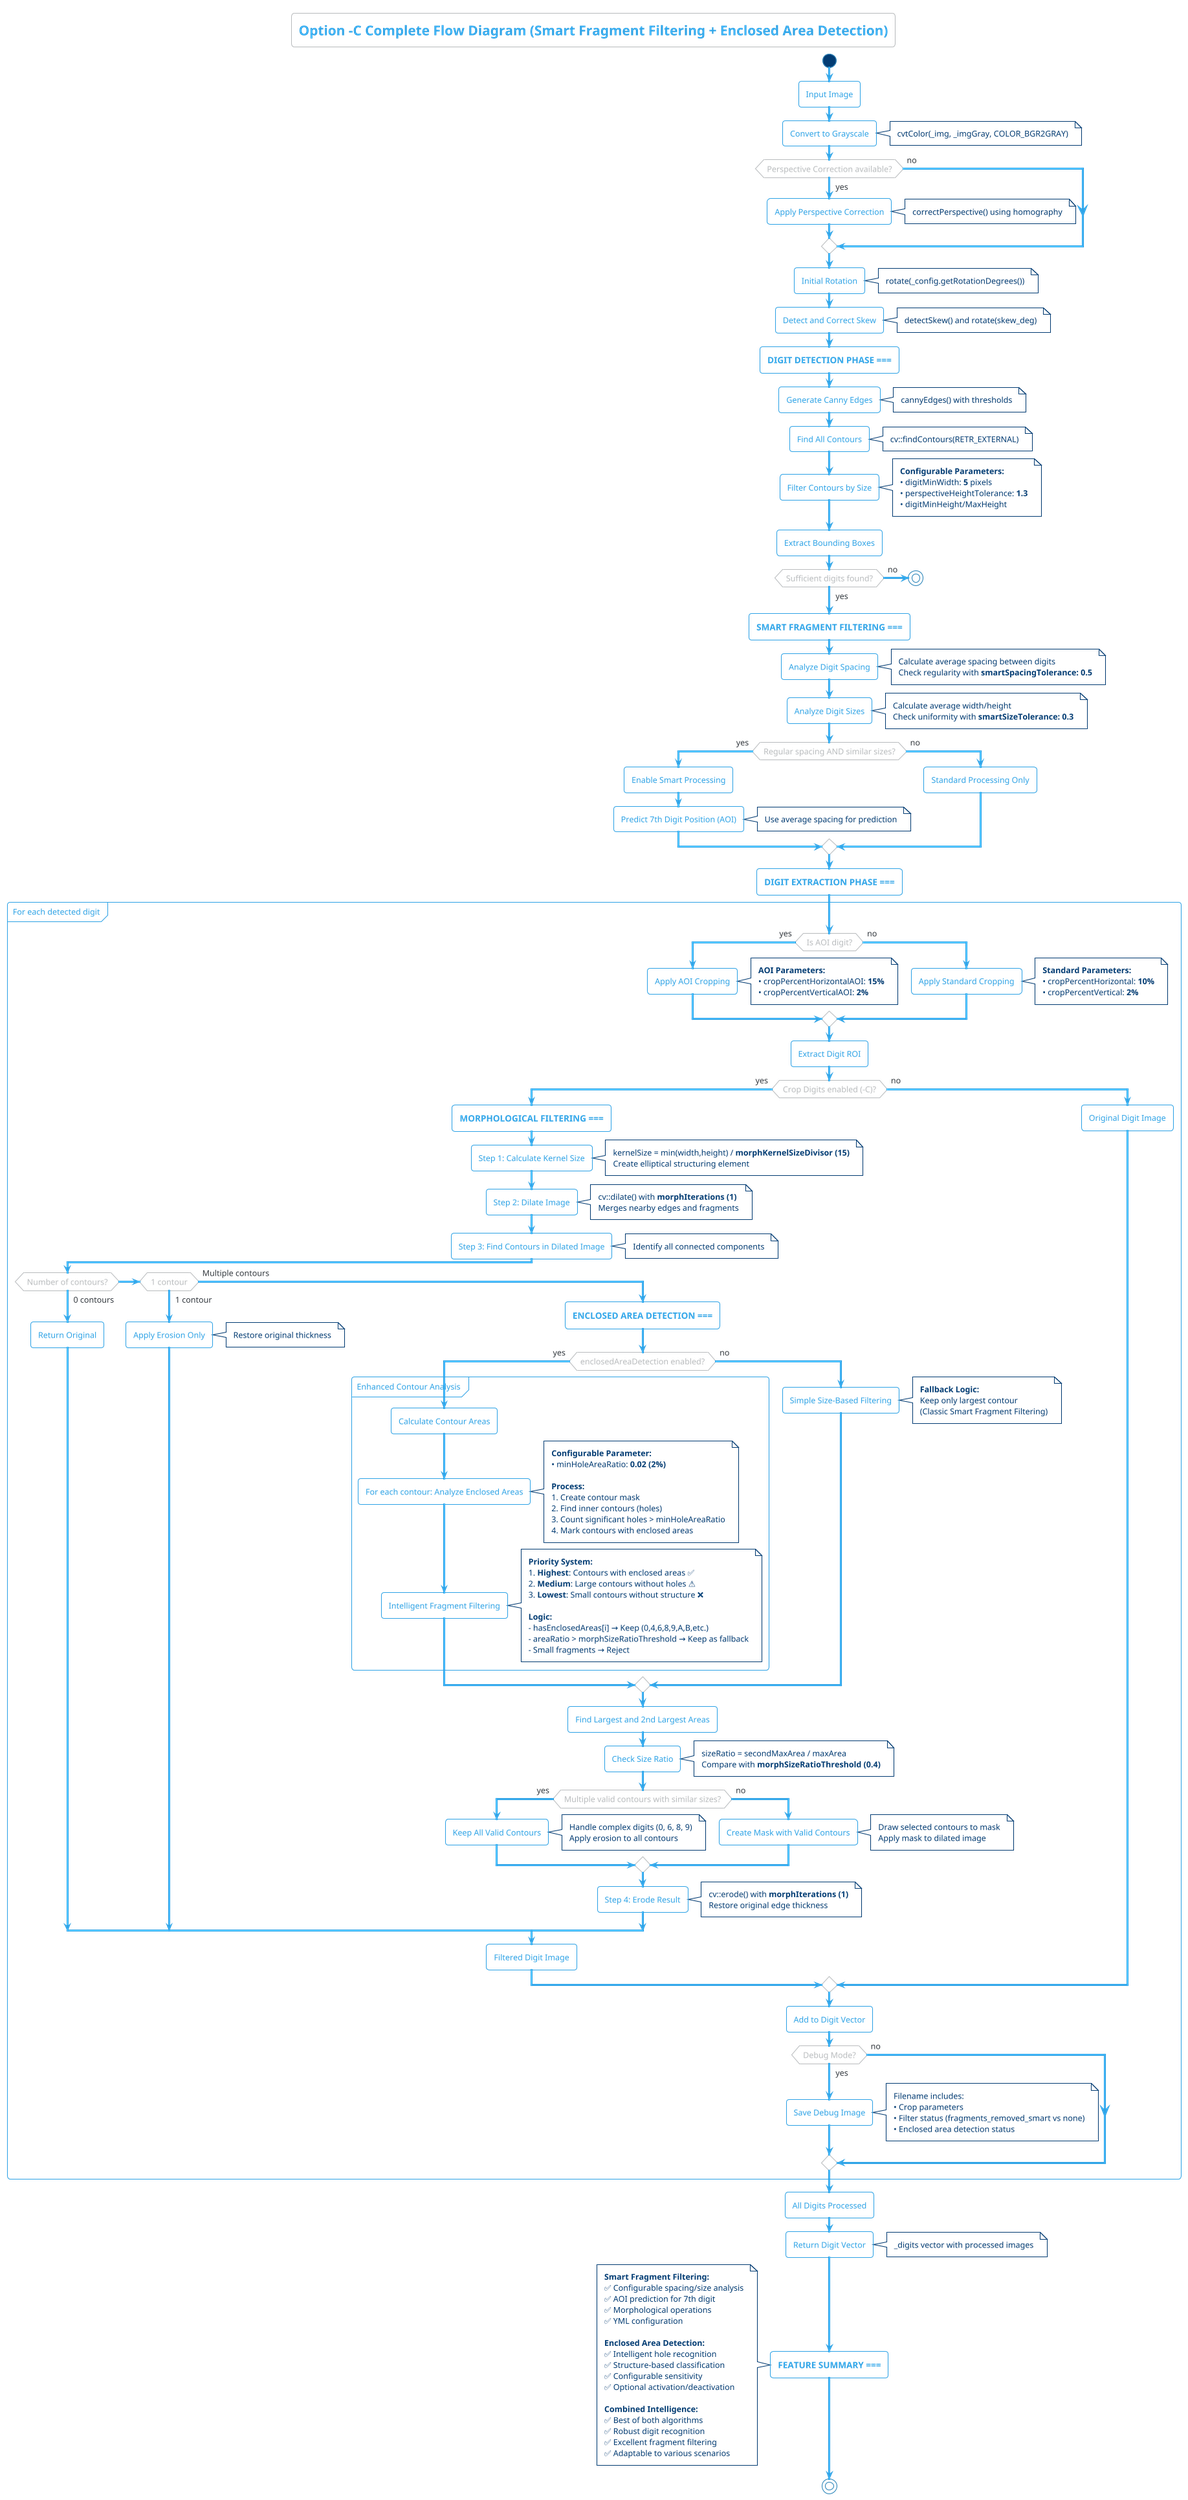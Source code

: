 @startuml OptionC_Complete_Flow
!theme cerulean-outline
title Option -C Complete Flow Diagram (Smart Fragment Filtering + Enclosed Area Detection)

start
:Input Image;

:Convert to Grayscale;
note right: cvtColor(_img, _imgGray, COLOR_BGR2GRAY)

if (Perspective Correction available?) then (yes)
  :Apply Perspective Correction;
  note right: correctPerspective() using homography
else (no)
endif

:Initial Rotation;
note right: rotate(_config.getRotationDegrees())

:Detect and Correct Skew;
note right: detectSkew() and rotate(skew_deg)

:=== DIGIT DETECTION PHASE ===;

:Generate Canny Edges;
note right: cannyEdges() with thresholds

:Find All Contours;
note right: cv::findContours(RETR_EXTERNAL)

:Filter Contours by Size;
note right
**Configurable Parameters:**
• digitMinWidth: **5** pixels
• perspectiveHeightTolerance: **1.3**
• digitMinHeight/MaxHeight
end note

:Extract Bounding Boxes;

if (Sufficient digits found?) then (no)
  stop
else (yes)
endif

:=== SMART FRAGMENT FILTERING ===;

:Analyze Digit Spacing;
note right
Calculate average spacing between digits
Check regularity with **smartSpacingTolerance: 0.5**
end note

:Analyze Digit Sizes;
note right
Calculate average width/height
Check uniformity with **smartSizeTolerance: 0.3**
end note

if (Regular spacing AND similar sizes?) then (yes)
  :Enable Smart Processing;
  :Predict 7th Digit Position (AOI);
  note right: Use average spacing for prediction
else (no)
  :Standard Processing Only;
endif

:=== DIGIT EXTRACTION PHASE ===;

partition "For each detected digit" {
  
  if (Is AOI digit?) then (yes)
    :Apply AOI Cropping;
    note right
    **AOI Parameters:**
    • cropPercentHorizontalAOI: **15%**
    • cropPercentVerticalAOI: **2%**
    end note
  else (no)
    :Apply Standard Cropping;
    note right
    **Standard Parameters:**
    • cropPercentHorizontal: **10%**
    • cropPercentVertical: **2%**
    end note
  endif

  :Extract Digit ROI;

  if (Crop Digits enabled (-C)?) then (yes)
    :=== MORPHOLOGICAL FILTERING ===;
    
    :Step 1: Calculate Kernel Size;
    note right
    kernelSize = min(width,height) / **morphKernelSizeDivisor (15)**
    Create elliptical structuring element
    end note
    
    :Step 2: Dilate Image;
    note right
    cv::dilate() with **morphIterations (1)**
    Merges nearby edges and fragments
    end note
    
    :Step 3: Find Contours in Dilated Image;
    note right: Identify all connected components
    
    if (Number of contours?) then (0 contours)
      :Return Original;
    elseif (1 contour) then (1 contour)
      :Apply Erosion Only;
      note right: Restore original thickness
    else (Multiple contours)
      
      :=== ENCLOSED AREA DETECTION ===;
      
      if (enclosedAreaDetection enabled?) then (yes)
        partition "Enhanced Contour Analysis" {
          :Calculate Contour Areas;
          
          :For each contour: Analyze Enclosed Areas;
          note right
          **Configurable Parameter:**
          • minHoleAreaRatio: **0.02 (2%)**
          
          **Process:**
          1. Create contour mask
          2. Find inner contours (holes)
          3. Count significant holes > minHoleAreaRatio
          4. Mark contours with enclosed areas
          end note
          
          :Intelligent Fragment Filtering;
          note right
          **Priority System:**
          1. **Highest**: Contours with enclosed areas ✅
          2. **Medium**: Large contours without holes ⚠️
          3. **Lowest**: Small contours without structure ❌
          
          **Logic:**
          - hasEnclosedAreas[i] → Keep (0,4,6,8,9,A,B,etc.)
          - areaRatio > morphSizeRatioThreshold → Keep as fallback
          - Small fragments → Reject
          end note
        }
      else (no)
        :Simple Size-Based Filtering;
        note right
        **Fallback Logic:**
        Keep only largest contour
        (Classic Smart Fragment Filtering)
        end note
      endif
      
      :Find Largest and 2nd Largest Areas;
      
      :Check Size Ratio;
      note right
      sizeRatio = secondMaxArea / maxArea
      Compare with **morphSizeRatioThreshold (0.4)**
      end note
      
      if (Multiple valid contours with similar sizes?) then (yes)
        :Keep All Valid Contours;
        note right
        Handle complex digits (0, 6, 8, 9)
        Apply erosion to all contours
        end note
      else (no)
        :Create Mask with Valid Contours;
        note right
        Draw selected contours to mask
        Apply mask to dilated image
        end note
      endif
      
      :Step 4: Erode Result;
      note right
      cv::erode() with **morphIterations (1)**
      Restore original edge thickness
      end note
    endif
    
    :Filtered Digit Image;
  else (no)
    :Original Digit Image;
  endif

  :Add to Digit Vector;
  
  if (Debug Mode?) then (yes)
    :Save Debug Image;
    note right
    Filename includes:
    • Crop parameters
    • Filter status (fragments_removed_smart vs none)
    • Enclosed area detection status
    end note
  else (no)
  endif
}

:All Digits Processed;

:Return Digit Vector;
note right: _digits vector with processed images

:=== FEATURE SUMMARY ===;
note left
**Smart Fragment Filtering:**
✅ Configurable spacing/size analysis
✅ AOI prediction for 7th digit
✅ Morphological operations
✅ YML configuration

**Enclosed Area Detection:**
✅ Intelligent hole recognition
✅ Structure-based classification
✅ Configurable sensitivity
✅ Optional activation/deactivation

**Combined Intelligence:**
✅ Best of both algorithms
✅ Robust digit recognition
✅ Excellent fragment filtering
✅ Adaptable to various scenarios
end note

stop

@enduml